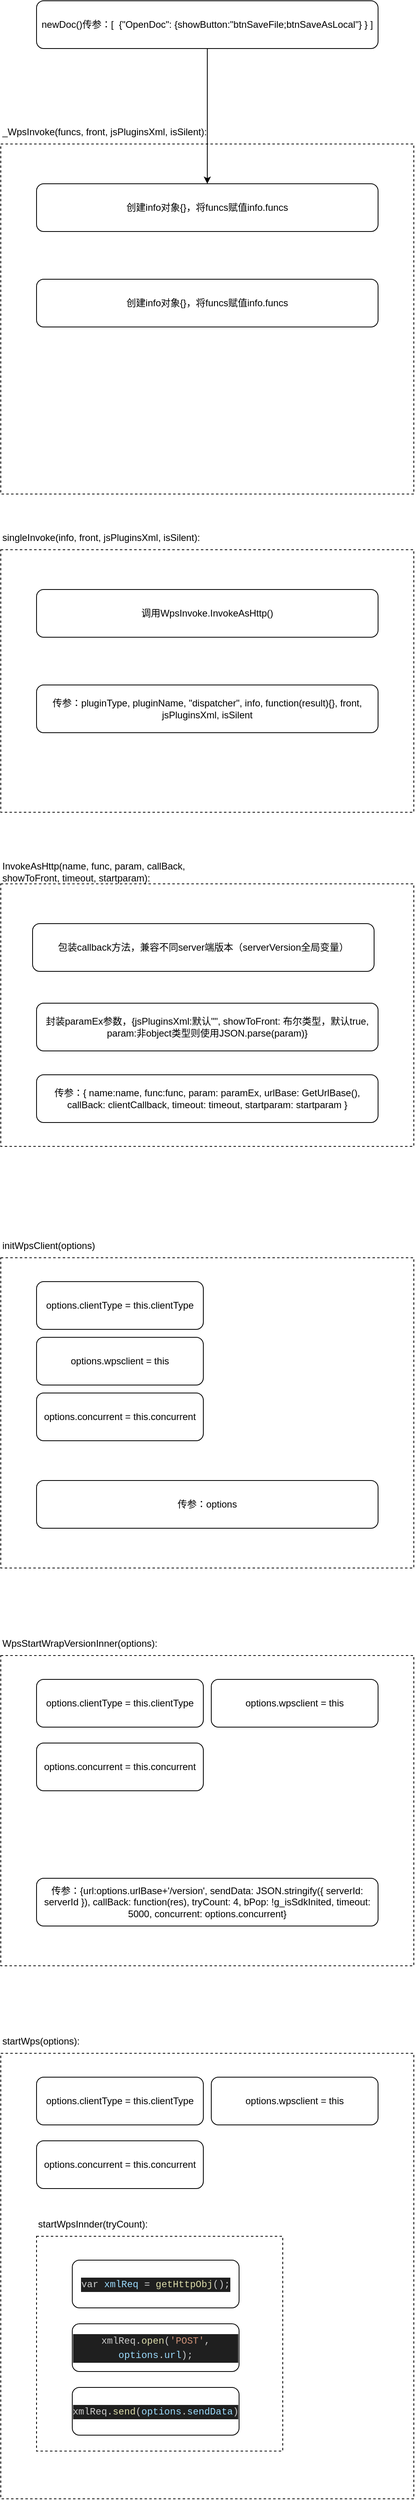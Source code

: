 <mxfile version="21.5.2" type="github">
  <diagram name="第 1 页" id="6N0dPDd7mWbPLZumkeK7">
    <mxGraphModel dx="2110" dy="826" grid="1" gridSize="10" guides="1" tooltips="1" connect="1" arrows="1" fold="1" page="1" pageScale="1" pageWidth="827" pageHeight="1169" math="0" shadow="0">
      <root>
        <mxCell id="0" />
        <mxCell id="1" parent="0" />
        <mxCell id="Ks9pQ6j11mJYRdy5cMJx-43" value="" style="rounded=0;whiteSpace=wrap;html=1;dashed=1;" vertex="1" parent="1">
          <mxGeometry x="320" y="2830" width="520" height="560" as="geometry" />
        </mxCell>
        <mxCell id="Ks9pQ6j11mJYRdy5cMJx-16" value="" style="group" vertex="1" connectable="0" parent="1">
          <mxGeometry x="320" y="910" width="520" height="360" as="geometry" />
        </mxCell>
        <mxCell id="Ks9pQ6j11mJYRdy5cMJx-12" value="" style="rounded=0;whiteSpace=wrap;html=1;dashed=1;" vertex="1" parent="Ks9pQ6j11mJYRdy5cMJx-16">
          <mxGeometry y="30" width="520" height="330" as="geometry" />
        </mxCell>
        <mxCell id="Ks9pQ6j11mJYRdy5cMJx-13" value="singleInvoke(info, front, jsPluginsXml, isSilent):" style="text;html=1;strokeColor=none;fillColor=none;align=left;verticalAlign=middle;whiteSpace=wrap;rounded=0;" vertex="1" parent="Ks9pQ6j11mJYRdy5cMJx-16">
          <mxGeometry width="400" height="30" as="geometry" />
        </mxCell>
        <mxCell id="Ks9pQ6j11mJYRdy5cMJx-7" value="" style="group" vertex="1" connectable="0" parent="1">
          <mxGeometry x="320" y="400" width="520" height="470" as="geometry" />
        </mxCell>
        <mxCell id="Ks9pQ6j11mJYRdy5cMJx-5" value="" style="rounded=0;whiteSpace=wrap;html=1;dashed=1;" vertex="1" parent="Ks9pQ6j11mJYRdy5cMJx-7">
          <mxGeometry y="30" width="520" height="440" as="geometry" />
        </mxCell>
        <mxCell id="Ks9pQ6j11mJYRdy5cMJx-6" value="_WpsInvoke(funcs, front, jsPluginsXml, isSilent):" style="text;html=1;strokeColor=none;fillColor=none;align=left;verticalAlign=middle;whiteSpace=wrap;rounded=0;" vertex="1" parent="Ks9pQ6j11mJYRdy5cMJx-7">
          <mxGeometry width="390" height="30" as="geometry" />
        </mxCell>
        <mxCell id="Ks9pQ6j11mJYRdy5cMJx-8" value="创建info对象{}，将funcs赋值info.funcs" style="rounded=1;whiteSpace=wrap;html=1;" vertex="1" parent="Ks9pQ6j11mJYRdy5cMJx-7">
          <mxGeometry x="45" y="80" width="430" height="60" as="geometry" />
        </mxCell>
        <mxCell id="Ks9pQ6j11mJYRdy5cMJx-9" value="创建info对象{}，将funcs赋值info.funcs" style="rounded=1;whiteSpace=wrap;html=1;" vertex="1" parent="Ks9pQ6j11mJYRdy5cMJx-7">
          <mxGeometry x="45" y="200" width="430" height="60" as="geometry" />
        </mxCell>
        <mxCell id="Ks9pQ6j11mJYRdy5cMJx-10" style="edgeStyle=orthogonalEdgeStyle;rounded=0;orthogonalLoop=1;jettySize=auto;html=1;" edge="1" parent="1" source="Ks9pQ6j11mJYRdy5cMJx-3" target="Ks9pQ6j11mJYRdy5cMJx-8">
          <mxGeometry relative="1" as="geometry" />
        </mxCell>
        <mxCell id="Ks9pQ6j11mJYRdy5cMJx-3" value="newDoc()传参：[&amp;nbsp; {&quot;OpenDoc&quot;: {showButton:&quot;btnSaveFile;btnSaveAsLocal&quot;} } ]" style="rounded=1;whiteSpace=wrap;html=1;" vertex="1" parent="1">
          <mxGeometry x="365" y="250" width="430" height="60" as="geometry" />
        </mxCell>
        <mxCell id="Ks9pQ6j11mJYRdy5cMJx-14" value="调用WpsInvoke.InvokeAsHttp()" style="rounded=1;whiteSpace=wrap;html=1;" vertex="1" parent="1">
          <mxGeometry x="365" y="990" width="430" height="60" as="geometry" />
        </mxCell>
        <mxCell id="Ks9pQ6j11mJYRdy5cMJx-15" value="传参：pluginType, pluginName, &quot;dispatcher&quot;, info, function(result){}, front, jsPluginsXml, isSilent" style="rounded=1;whiteSpace=wrap;html=1;" vertex="1" parent="1">
          <mxGeometry x="365" y="1110" width="430" height="60" as="geometry" />
        </mxCell>
        <mxCell id="Ks9pQ6j11mJYRdy5cMJx-17" value="" style="group" vertex="1" connectable="0" parent="1">
          <mxGeometry x="320" y="1330" width="520" height="360" as="geometry" />
        </mxCell>
        <mxCell id="Ks9pQ6j11mJYRdy5cMJx-18" value="" style="rounded=0;whiteSpace=wrap;html=1;dashed=1;" vertex="1" parent="Ks9pQ6j11mJYRdy5cMJx-17">
          <mxGeometry y="30" width="520" height="330" as="geometry" />
        </mxCell>
        <mxCell id="Ks9pQ6j11mJYRdy5cMJx-19" value="InvokeAsHttp(name, func, param, callBack, showToFront, timeout, startparam):" style="text;html=1;strokeColor=none;fillColor=none;align=left;verticalAlign=middle;whiteSpace=wrap;rounded=0;" vertex="1" parent="Ks9pQ6j11mJYRdy5cMJx-17">
          <mxGeometry width="260" height="30" as="geometry" />
        </mxCell>
        <mxCell id="Ks9pQ6j11mJYRdy5cMJx-20" value="包装callback方法，兼容不同server端版本（serverVersion全局变量）" style="rounded=1;whiteSpace=wrap;html=1;" vertex="1" parent="Ks9pQ6j11mJYRdy5cMJx-17">
          <mxGeometry x="40" y="80" width="430" height="60" as="geometry" />
        </mxCell>
        <mxCell id="Ks9pQ6j11mJYRdy5cMJx-25" value="封装paramEx参数，{jsPluginsXml:默认&quot;&quot;, showToFront: 布尔类型，默认true, param:非object类型则使用JSON.parse(param)}" style="rounded=1;whiteSpace=wrap;html=1;" vertex="1" parent="Ks9pQ6j11mJYRdy5cMJx-17">
          <mxGeometry x="45" y="180" width="430" height="60" as="geometry" />
        </mxCell>
        <mxCell id="Ks9pQ6j11mJYRdy5cMJx-26" value="传参：{ name:name, func:func, param: paramEx, urlBase: GetUrlBase(), callBack: clientCallback, timeout: timeout, startparam: startparam }" style="rounded=1;whiteSpace=wrap;html=1;" vertex="1" parent="Ks9pQ6j11mJYRdy5cMJx-17">
          <mxGeometry x="45" y="270" width="430" height="60" as="geometry" />
        </mxCell>
        <mxCell id="Ks9pQ6j11mJYRdy5cMJx-27" value="" style="group" vertex="1" connectable="0" parent="1">
          <mxGeometry x="320" y="1800" width="520" height="460" as="geometry" />
        </mxCell>
        <mxCell id="Ks9pQ6j11mJYRdy5cMJx-28" value="" style="rounded=0;whiteSpace=wrap;html=1;dashed=1;" vertex="1" parent="Ks9pQ6j11mJYRdy5cMJx-27">
          <mxGeometry y="30" width="520" height="390" as="geometry" />
        </mxCell>
        <mxCell id="Ks9pQ6j11mJYRdy5cMJx-29" value="initWpsClient(options)" style="text;html=1;strokeColor=none;fillColor=none;align=left;verticalAlign=middle;whiteSpace=wrap;rounded=0;" vertex="1" parent="Ks9pQ6j11mJYRdy5cMJx-27">
          <mxGeometry width="260" height="30" as="geometry" />
        </mxCell>
        <mxCell id="Ks9pQ6j11mJYRdy5cMJx-30" value="options.clientType = this.clientType" style="rounded=1;whiteSpace=wrap;html=1;" vertex="1" parent="Ks9pQ6j11mJYRdy5cMJx-27">
          <mxGeometry x="45" y="60" width="210" height="60" as="geometry" />
        </mxCell>
        <mxCell id="Ks9pQ6j11mJYRdy5cMJx-32" value="传参：options" style="rounded=1;whiteSpace=wrap;html=1;" vertex="1" parent="Ks9pQ6j11mJYRdy5cMJx-27">
          <mxGeometry x="45" y="310" width="430" height="60" as="geometry" />
        </mxCell>
        <mxCell id="Ks9pQ6j11mJYRdy5cMJx-33" value="options.wpsclient = this" style="rounded=1;whiteSpace=wrap;html=1;" vertex="1" parent="Ks9pQ6j11mJYRdy5cMJx-27">
          <mxGeometry x="45" y="130" width="210" height="60" as="geometry" />
        </mxCell>
        <mxCell id="Ks9pQ6j11mJYRdy5cMJx-34" value="options.concurrent = this.concurrent" style="rounded=1;whiteSpace=wrap;html=1;" vertex="1" parent="Ks9pQ6j11mJYRdy5cMJx-27">
          <mxGeometry x="45" y="200" width="210" height="60" as="geometry" />
        </mxCell>
        <mxCell id="Ks9pQ6j11mJYRdy5cMJx-35" value="" style="group" vertex="1" connectable="0" parent="1">
          <mxGeometry x="320" y="2300" width="520" height="460" as="geometry" />
        </mxCell>
        <mxCell id="Ks9pQ6j11mJYRdy5cMJx-36" value="" style="rounded=0;whiteSpace=wrap;html=1;dashed=1;" vertex="1" parent="Ks9pQ6j11mJYRdy5cMJx-35">
          <mxGeometry y="30" width="520" height="390" as="geometry" />
        </mxCell>
        <mxCell id="Ks9pQ6j11mJYRdy5cMJx-37" value="WpsStartWrapVersionInner(options):" style="text;html=1;strokeColor=none;fillColor=none;align=left;verticalAlign=middle;whiteSpace=wrap;rounded=0;" vertex="1" parent="Ks9pQ6j11mJYRdy5cMJx-35">
          <mxGeometry width="260" height="30" as="geometry" />
        </mxCell>
        <mxCell id="Ks9pQ6j11mJYRdy5cMJx-38" value="options.clientType = this.clientType" style="rounded=1;whiteSpace=wrap;html=1;" vertex="1" parent="Ks9pQ6j11mJYRdy5cMJx-35">
          <mxGeometry x="45" y="60" width="210" height="60" as="geometry" />
        </mxCell>
        <mxCell id="Ks9pQ6j11mJYRdy5cMJx-39" value="传参：{url:options.urlBase+&#39;/version&#39;, sendData: JSON.stringify({ serverId: serverId }), callBack: function(res), tryCount: 4, bPop: !g_isSdkInited, timeout: 5000, concurrent: options.concurrent}" style="rounded=1;whiteSpace=wrap;html=1;" vertex="1" parent="Ks9pQ6j11mJYRdy5cMJx-35">
          <mxGeometry x="45" y="310" width="430" height="60" as="geometry" />
        </mxCell>
        <mxCell id="Ks9pQ6j11mJYRdy5cMJx-40" value="options.wpsclient = this" style="rounded=1;whiteSpace=wrap;html=1;" vertex="1" parent="Ks9pQ6j11mJYRdy5cMJx-35">
          <mxGeometry x="265" y="60" width="210" height="60" as="geometry" />
        </mxCell>
        <mxCell id="Ks9pQ6j11mJYRdy5cMJx-41" value="options.concurrent = this.concurrent" style="rounded=1;whiteSpace=wrap;html=1;" vertex="1" parent="Ks9pQ6j11mJYRdy5cMJx-35">
          <mxGeometry x="45" y="140" width="210" height="60" as="geometry" />
        </mxCell>
        <mxCell id="Ks9pQ6j11mJYRdy5cMJx-56" value="" style="group" vertex="1" connectable="0" parent="1">
          <mxGeometry x="365" y="3030" width="310" height="300" as="geometry" />
        </mxCell>
        <mxCell id="Ks9pQ6j11mJYRdy5cMJx-50" value="" style="rounded=0;whiteSpace=wrap;html=1;dashed=1;" vertex="1" parent="Ks9pQ6j11mJYRdy5cMJx-56">
          <mxGeometry y="30" width="310" height="270" as="geometry" />
        </mxCell>
        <mxCell id="Ks9pQ6j11mJYRdy5cMJx-51" value="startWpsInnder(tryCount):" style="text;html=1;strokeColor=none;fillColor=none;align=left;verticalAlign=middle;whiteSpace=wrap;rounded=0;" vertex="1" parent="Ks9pQ6j11mJYRdy5cMJx-56">
          <mxGeometry width="260" height="30" as="geometry" />
        </mxCell>
        <mxCell id="Ks9pQ6j11mJYRdy5cMJx-52" value="&lt;div style=&quot;color: rgb(204, 204, 204); background-color: rgb(31, 31, 31); font-family: Menlo, Monaco, &amp;quot;Courier New&amp;quot;, monospace; line-height: 18px;&quot;&gt;var &lt;span style=&quot;color: #9cdcfe;&quot;&gt;xmlReq&lt;/span&gt; &lt;span style=&quot;color: #d4d4d4;&quot;&gt;=&lt;/span&gt; &lt;span style=&quot;color: #dcdcaa;&quot;&gt;getHttpObj&lt;/span&gt;();&lt;/div&gt;" style="rounded=1;whiteSpace=wrap;html=1;" vertex="1" parent="Ks9pQ6j11mJYRdy5cMJx-56">
          <mxGeometry x="45" y="60" width="210" height="60" as="geometry" />
        </mxCell>
        <mxCell id="Ks9pQ6j11mJYRdy5cMJx-54" value="&lt;div style=&quot;color: rgb(204, 204, 204); background-color: rgb(31, 31, 31); font-family: Menlo, Monaco, &amp;quot;Courier New&amp;quot;, monospace; line-height: 18px;&quot;&gt;xmlReq.&lt;span style=&quot;color: #dcdcaa;&quot;&gt;send&lt;/span&gt;(&lt;span style=&quot;color: #9cdcfe;&quot;&gt;options&lt;/span&gt;.&lt;span style=&quot;color: #9cdcfe;&quot;&gt;sendData&lt;/span&gt;)&lt;/div&gt;" style="rounded=1;whiteSpace=wrap;html=1;" vertex="1" parent="Ks9pQ6j11mJYRdy5cMJx-56">
          <mxGeometry x="45" y="220" width="210" height="60" as="geometry" />
        </mxCell>
        <mxCell id="Ks9pQ6j11mJYRdy5cMJx-55" value="&lt;div style=&quot;color: rgb(204, 204, 204); background-color: rgb(31, 31, 31); font-family: Menlo, Monaco, &amp;quot;Courier New&amp;quot;, monospace; line-height: 18px;&quot;&gt;xmlReq.&lt;span style=&quot;color: #dcdcaa;&quot;&gt;open&lt;/span&gt;(&lt;span style=&quot;color: #ce9178;&quot;&gt;&#39;POST&#39;&lt;/span&gt;, &lt;span style=&quot;color: #9cdcfe;&quot;&gt;options&lt;/span&gt;.&lt;span style=&quot;color: #9cdcfe;&quot;&gt;url&lt;/span&gt;);&lt;/div&gt;" style="rounded=1;whiteSpace=wrap;html=1;" vertex="1" parent="Ks9pQ6j11mJYRdy5cMJx-56">
          <mxGeometry x="45" y="140" width="210" height="60" as="geometry" />
        </mxCell>
        <mxCell id="Ks9pQ6j11mJYRdy5cMJx-44" value="startWps(options):" style="text;html=1;strokeColor=none;fillColor=none;align=left;verticalAlign=middle;whiteSpace=wrap;rounded=0;" vertex="1" parent="1">
          <mxGeometry x="320" y="2800" width="260" height="30" as="geometry" />
        </mxCell>
        <mxCell id="Ks9pQ6j11mJYRdy5cMJx-45" value="options.clientType = this.clientType" style="rounded=1;whiteSpace=wrap;html=1;" vertex="1" parent="1">
          <mxGeometry x="365" y="2860" width="210" height="60" as="geometry" />
        </mxCell>
        <mxCell id="Ks9pQ6j11mJYRdy5cMJx-47" value="options.wpsclient = this" style="rounded=1;whiteSpace=wrap;html=1;" vertex="1" parent="1">
          <mxGeometry x="585" y="2860" width="210" height="60" as="geometry" />
        </mxCell>
        <mxCell id="Ks9pQ6j11mJYRdy5cMJx-48" value="options.concurrent = this.concurrent" style="rounded=1;whiteSpace=wrap;html=1;" vertex="1" parent="1">
          <mxGeometry x="365" y="2940" width="210" height="60" as="geometry" />
        </mxCell>
      </root>
    </mxGraphModel>
  </diagram>
</mxfile>
